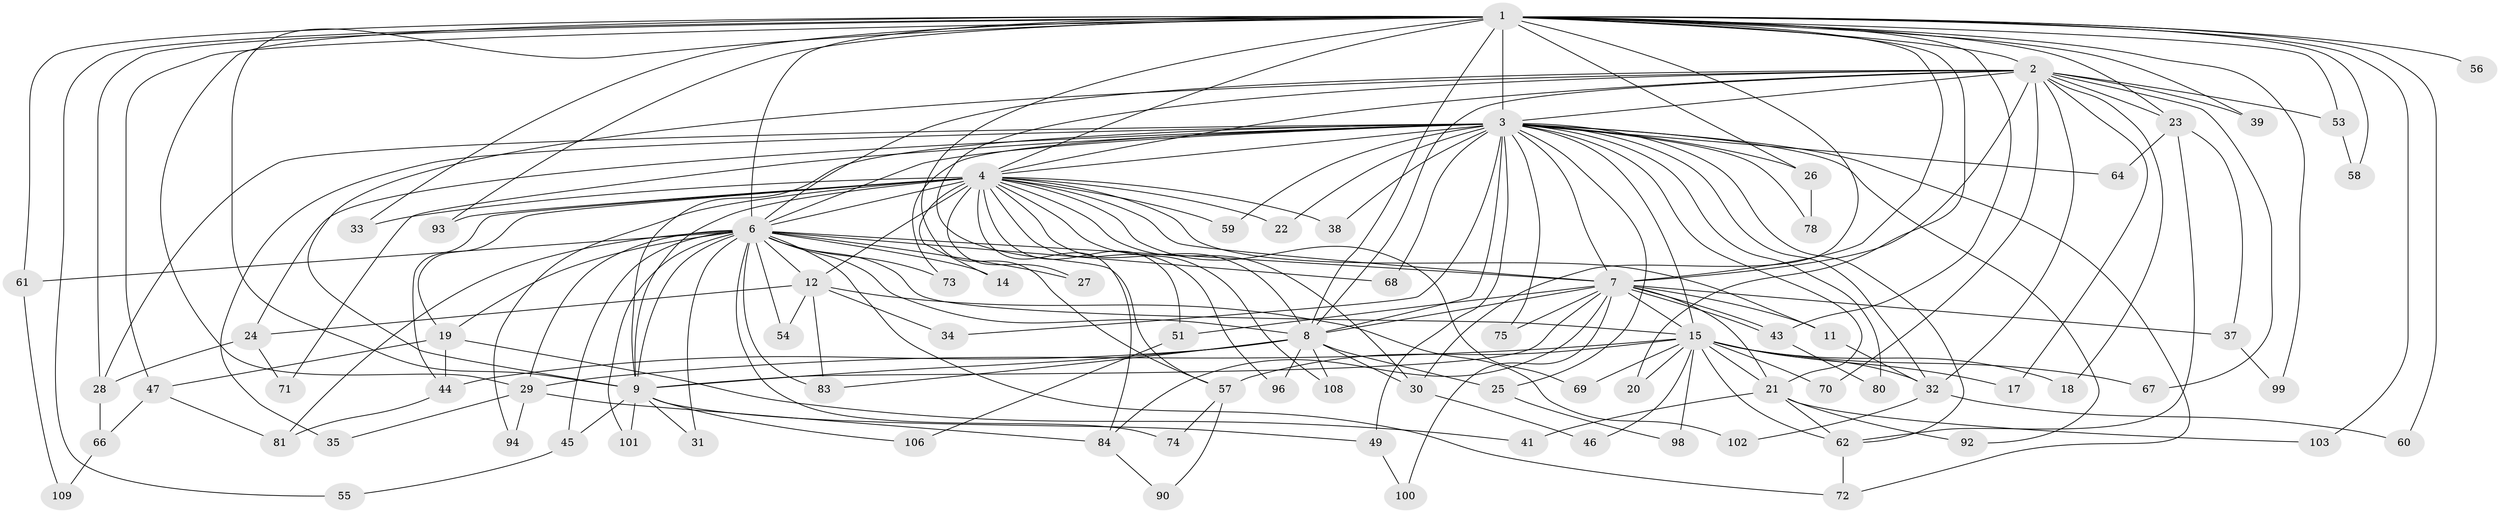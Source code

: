 // original degree distribution, {23: 0.01834862385321101, 19: 0.01834862385321101, 20: 0.009174311926605505, 30: 0.009174311926605505, 17: 0.01834862385321101, 26: 0.009174311926605505, 15: 0.009174311926605505, 3: 0.1926605504587156, 5: 0.06422018348623854, 2: 0.5412844036697247, 12: 0.009174311926605505, 6: 0.009174311926605505, 7: 0.009174311926605505, 4: 0.08256880733944955}
// Generated by graph-tools (version 1.1) at 2025/11/02/27/25 16:11:08]
// undirected, 82 vertices, 191 edges
graph export_dot {
graph [start="1"]
  node [color=gray90,style=filled];
  1 [super="+5"];
  2 [super="+48"];
  3 [super="+10"];
  4 [super="+63"];
  6 [super="+89"];
  7 [super="+65"];
  8 [super="+86"];
  9 [super="+13"];
  11;
  12 [super="+50"];
  14;
  15 [super="+16"];
  17;
  18;
  19;
  20;
  21 [super="+91"];
  22;
  23 [super="+82"];
  24 [super="+77"];
  25 [super="+42"];
  26 [super="+87"];
  27;
  28;
  29 [super="+40"];
  30 [super="+36"];
  31;
  32 [super="+52"];
  33;
  34;
  35 [super="+85"];
  37;
  38;
  39;
  41;
  43 [super="+97"];
  44 [super="+79"];
  45;
  46;
  47;
  49;
  51;
  53;
  54;
  55;
  56;
  57 [super="+107"];
  58;
  59;
  60;
  61;
  62 [super="+76"];
  64;
  66;
  67;
  68;
  69;
  70;
  71;
  72 [super="+105"];
  73;
  74;
  75;
  78;
  80;
  81 [super="+104"];
  83 [super="+88"];
  84 [super="+95"];
  90;
  92;
  93;
  94;
  96;
  98;
  99;
  100;
  101;
  102;
  103;
  106;
  108;
  109;
  1 -- 2 [weight=2];
  1 -- 3 [weight=4];
  1 -- 4 [weight=2];
  1 -- 6 [weight=2];
  1 -- 7 [weight=2];
  1 -- 8 [weight=2];
  1 -- 9 [weight=2];
  1 -- 20;
  1 -- 23;
  1 -- 26 [weight=2];
  1 -- 29;
  1 -- 39;
  1 -- 47;
  1 -- 53;
  1 -- 56 [weight=2];
  1 -- 57;
  1 -- 58;
  1 -- 60;
  1 -- 61;
  1 -- 93;
  1 -- 28;
  1 -- 30;
  1 -- 33;
  1 -- 99;
  1 -- 103;
  1 -- 55;
  1 -- 43;
  2 -- 3 [weight=2];
  2 -- 4;
  2 -- 6;
  2 -- 7 [weight=2];
  2 -- 8 [weight=2];
  2 -- 9;
  2 -- 17;
  2 -- 18;
  2 -- 23;
  2 -- 39;
  2 -- 53;
  2 -- 67;
  2 -- 70;
  2 -- 32;
  2 -- 57;
  3 -- 4 [weight=2];
  3 -- 6 [weight=2];
  3 -- 7 [weight=2];
  3 -- 8 [weight=2];
  3 -- 9 [weight=2];
  3 -- 22;
  3 -- 25;
  3 -- 28;
  3 -- 32;
  3 -- 38;
  3 -- 49;
  3 -- 64;
  3 -- 68;
  3 -- 71;
  3 -- 72;
  3 -- 73;
  3 -- 75;
  3 -- 78;
  3 -- 15;
  3 -- 80;
  3 -- 24;
  3 -- 92;
  3 -- 34;
  3 -- 35 [weight=2];
  3 -- 59;
  3 -- 26;
  3 -- 62;
  3 -- 21;
  4 -- 6 [weight=2];
  4 -- 7;
  4 -- 8;
  4 -- 9 [weight=2];
  4 -- 11;
  4 -- 12;
  4 -- 14;
  4 -- 19;
  4 -- 22;
  4 -- 27;
  4 -- 33;
  4 -- 38;
  4 -- 51;
  4 -- 59;
  4 -- 69;
  4 -- 93;
  4 -- 94;
  4 -- 96;
  4 -- 108;
  4 -- 30;
  4 -- 84;
  4 -- 44;
  6 -- 7;
  6 -- 8;
  6 -- 9;
  6 -- 12;
  6 -- 14;
  6 -- 15;
  6 -- 19;
  6 -- 27;
  6 -- 31;
  6 -- 45;
  6 -- 54;
  6 -- 61;
  6 -- 68;
  6 -- 72;
  6 -- 73;
  6 -- 74;
  6 -- 101;
  6 -- 29;
  6 -- 81;
  6 -- 83;
  7 -- 8;
  7 -- 9;
  7 -- 11;
  7 -- 21;
  7 -- 37;
  7 -- 43;
  7 -- 43;
  7 -- 51;
  7 -- 75;
  7 -- 84;
  7 -- 15;
  7 -- 100;
  8 -- 9;
  8 -- 25 [weight=2];
  8 -- 30;
  8 -- 44;
  8 -- 83;
  8 -- 96;
  8 -- 108;
  9 -- 31;
  9 -- 45;
  9 -- 49;
  9 -- 101;
  9 -- 106;
  11 -- 32;
  12 -- 34;
  12 -- 54;
  12 -- 24;
  12 -- 83;
  12 -- 102;
  15 -- 17;
  15 -- 18;
  15 -- 20;
  15 -- 21;
  15 -- 29;
  15 -- 46;
  15 -- 69;
  15 -- 70;
  15 -- 32;
  15 -- 98;
  15 -- 67;
  15 -- 62;
  15 -- 57;
  19 -- 41;
  19 -- 44;
  19 -- 47;
  21 -- 41;
  21 -- 62;
  21 -- 92;
  21 -- 103;
  23 -- 37;
  23 -- 64;
  23 -- 62;
  24 -- 71;
  24 -- 28;
  25 -- 98;
  26 -- 78;
  28 -- 66;
  29 -- 35;
  29 -- 84;
  29 -- 94;
  30 -- 46;
  32 -- 60;
  32 -- 102;
  37 -- 99;
  43 -- 80;
  44 -- 81;
  45 -- 55;
  47 -- 66;
  47 -- 81;
  49 -- 100;
  51 -- 106;
  53 -- 58;
  57 -- 74;
  57 -- 90;
  61 -- 109;
  62 -- 72;
  66 -- 109;
  84 -- 90;
}
